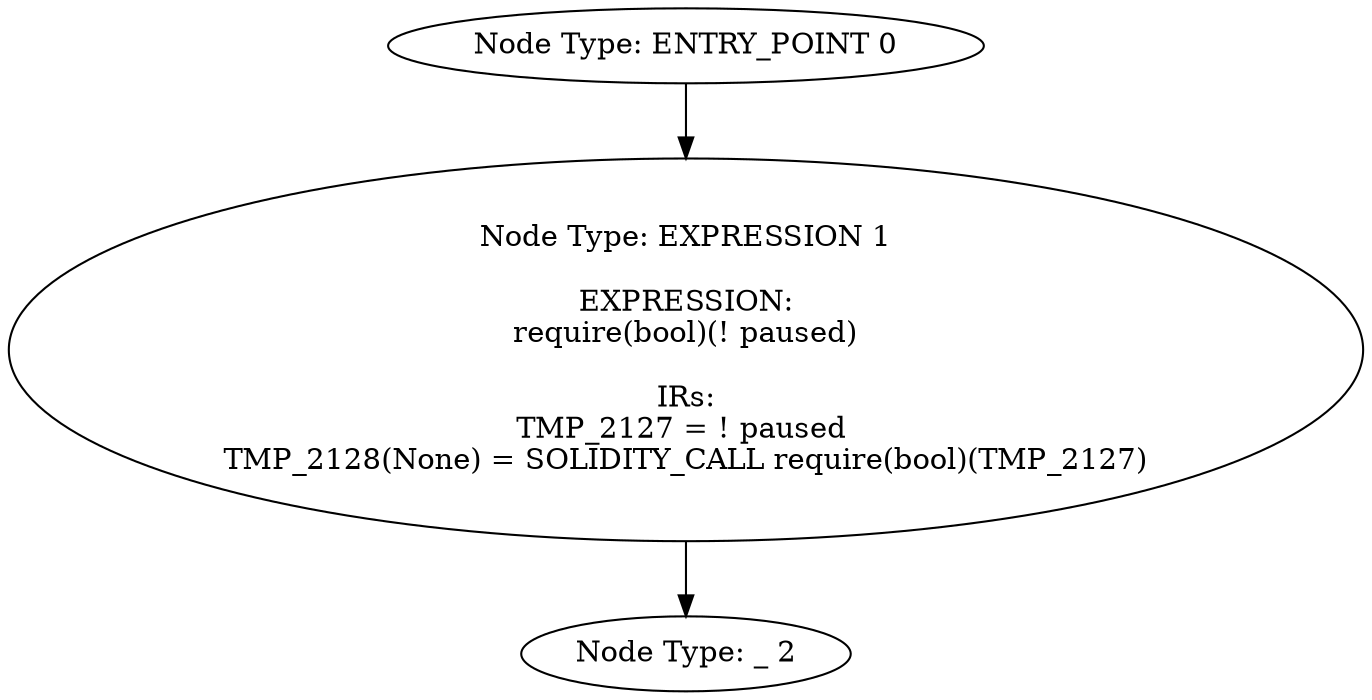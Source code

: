 digraph{
0[label="Node Type: ENTRY_POINT 0
"];
0->1;
1[label="Node Type: EXPRESSION 1

EXPRESSION:
require(bool)(! paused)

IRs:
TMP_2127 = ! paused 
TMP_2128(None) = SOLIDITY_CALL require(bool)(TMP_2127)"];
1->2;
2[label="Node Type: _ 2
"];
}

